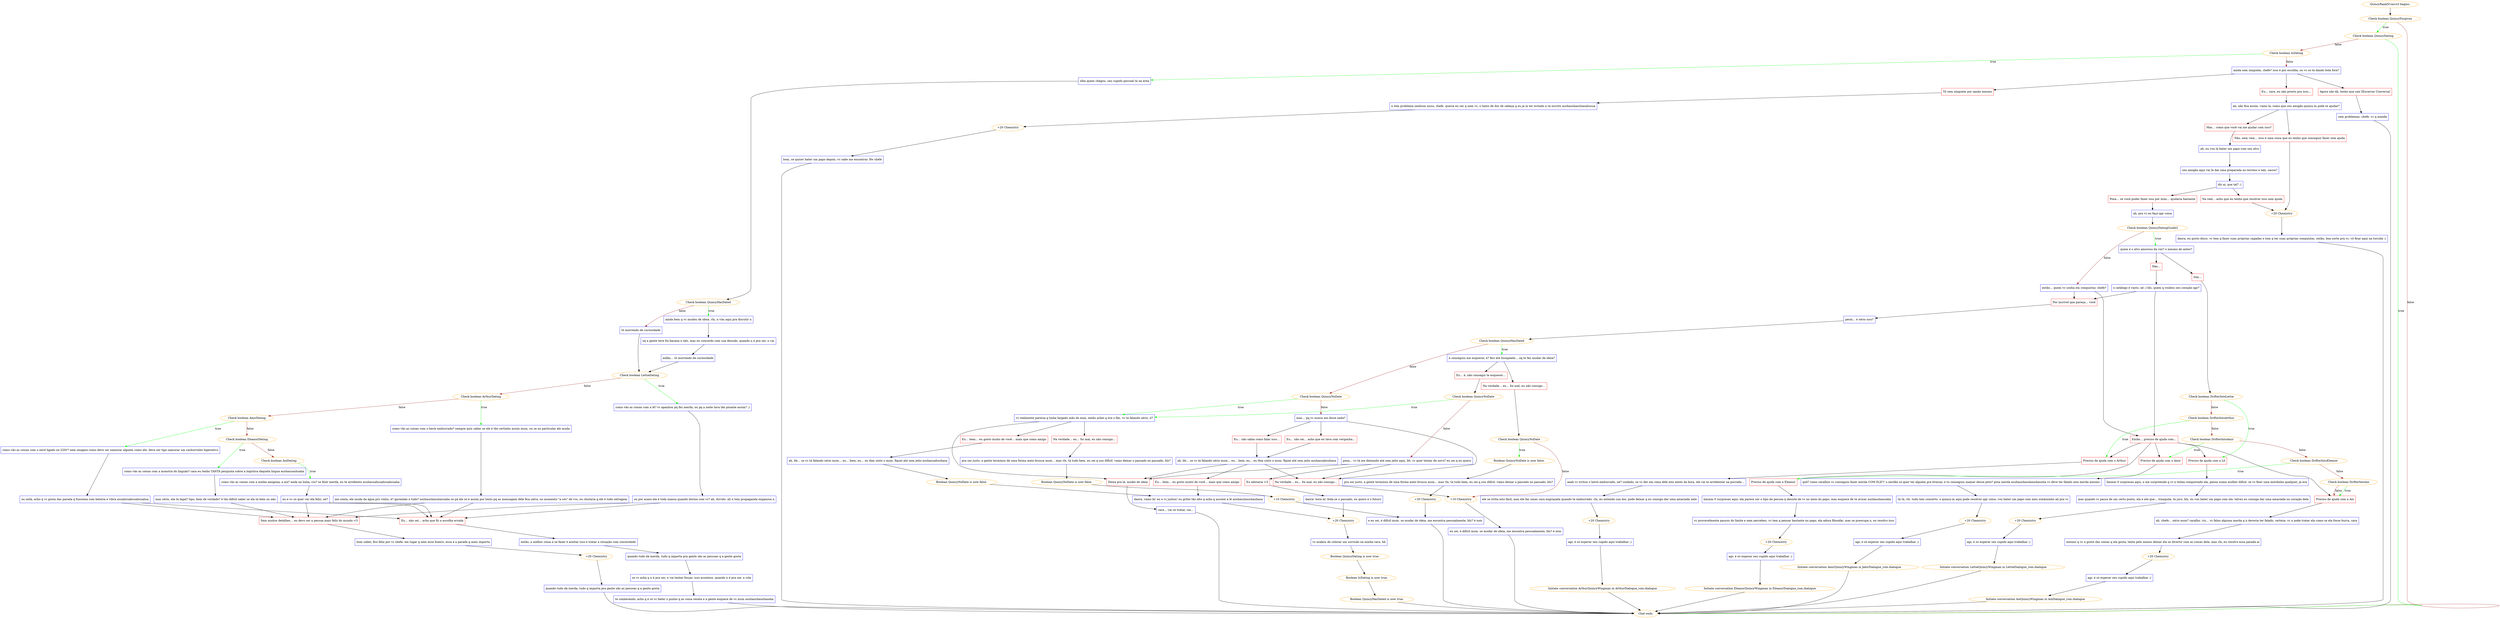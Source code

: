digraph {
	"QuincyRank5Convo3 begins." [color=orange];
		"QuincyRank5Convo3 begins." -> j2951068974;
	j2951068974 [label="Check boolean QuincyForgiven",color=orange];
		j2951068974 -> j3209672370 [label=true,color=green];
		j2951068974 -> "Chat ends." [label=false,color=brown];
	j3209672370 [label="Check boolean QuincyDating",color=orange];
		j3209672370 -> "Chat ends." [label=true,color=green];
		j3209672370 -> j4264167688 [label=false,color=brown];
	"Chat ends." [color=orange];
	j4264167688 [label="Check boolean IsDating",color=orange];
		j4264167688 -> j3651512836 [label=true,color=green];
		j4264167688 -> j3411418013 [label=false,color=brown];
	j3651512836 [label="olha quem chegou, seu cupido pessoal tá na área",shape=box,color=blue];
		j3651512836 -> j112189153;
	j3411418013 [label="ainda sem ninguém, chefe? isso é por escolha, ou vc só tá dando bola fora?",shape=box,color=blue];
		j3411418013 -> j1490983006;
		j3411418013 -> j3861656247;
		j3411418013 -> j3583678232;
	j112189153 [label="Check boolean QuincyHasDated",color=orange];
		j112189153 -> j3549271911 [label=true,color=green];
		j112189153 -> j499372971 [label=false,color=brown];
	j1490983006 [label="Tô sem ninguém por opção mesmo",shape=box,color=red];
		j1490983006 -> j3233911162;
	j3861656247 [label="Eu… cara, eu não presto pra isso…",shape=box,color=red];
		j3861656247 -> j3569934614;
	j3583678232 [label="Agora não dá, tenho que sair [Encerrar Conversa]",shape=box,color=red];
		j3583678232 -> j1197075305;
	j3549271911 [label="ainda bem q vc mudou de ideia. rlx, n vim aqui pra discutir n",shape=box,color=blue];
		j3549271911 -> j1963141516;
	j499372971 [label="tô morrendo de curiosidade",shape=box,color=blue];
		j499372971 -> j1775695868;
	j3233911162 [label="n tem problema nenhum nisso, chefe. queria eu ser q nem vc, o tanto de dor de cabeça q eu já ia ter evitado n tá escrito aushaushaushasahusua",shape=box,color=blue];
		j3233911162 -> j3954989120;
	j3569934614 [label="ah, não fica assim. vamo lá, como que seu amigão quincy-m pode te ajudar?",shape=box,color=blue];
		j3569934614 -> j302229077;
		j3569934614 -> j282881458;
	j1197075305 [label="sem problemas, chefe. vc q manda",shape=box,color=blue];
		j1197075305 -> "Chat ends.";
	j1963141516 [label="oq a gente teve foi bacana e tals, mas eu concordo com sua decisão. quando n é pra ser, n vai",shape=box,color=blue];
		j1963141516 -> j467171641;
	j1775695868 [label="Check boolean LettieDating",color=orange];
		j1775695868 -> j3813664097 [label=true,color=green];
		j1775695868 -> j3168842779 [label=false,color=brown];
	j3954989120 [label="+20 Chemistry",color=orange];
		j3954989120 -> j3274129550;
	j302229077 [label="Mas… como que você vai me ajudar com isso?",shape=box,color=red];
		j302229077 -> j353152911;
	j282881458 [label="Não, nem vem… isso é uma coisa que eu tenho que conseguir fazer sem ajuda",shape=box,color=red];
		j282881458 -> j470753478;
	j467171641 [label="enfim… tô morrendo de curiosidade",shape=box,color=blue];
		j467171641 -> j1775695868;
	j3813664097 [label="como vão as coisas com a lê? vc apanhou pq fez merda, ou pq a noite tava tão picante assim? ;)",shape=box,color=blue];
		j3813664097 -> j4119695210;
	j3168842779 [label="Check boolean ArthurDating",color=orange];
		j3168842779 -> j283478911 [label=true,color=green];
		j3168842779 -> j3271929692 [label=false,color=brown];
	j3274129550 [label="bom, se quiser bater um papo depois, vc sabe me encontrar. flw chefe",shape=box,color=blue];
		j3274129550 -> "Chat ends.";
	j353152911 [label="ah, eu vou lá bater um papo com seu alvo",shape=box,color=blue];
		j353152911 -> j1299478370;
	j470753478 [label="+20 Chemistry",color=orange];
		j470753478 -> j2827520749;
	j4119695210 [label="ou por acaso ela é toda mansa quando dorme com vc? ah, duvido. ali n tem propaganda enganosa n",shape=box,color=blue];
		j4119695210 -> j1376861716;
		j4119695210 -> j3148591422;
	j283478911 [label="como vão as coisas com o herói emburrado? sempre quis saber se ele é tão certinho assim msm, ou se no particular ele muda",shape=box,color=blue];
		j283478911 -> j547046827;
	j3271929692 [label="Check boolean AmirDating",color=orange];
		j3271929692 -> j2077181247 [label=true,color=green];
		j3271929692 -> j2641613073 [label=false,color=brown];
	j1299478370 [label="seu amigão aqui vai lá dar uma preparada no terreno e tals, sacou?",shape=box,color=blue];
		j1299478370 -> j3250364710;
	j2827520749 [label="daora, eu gosto disso. vc tem q fazer suas próprias cagadas e tem q ter suas próprias conquistas. então, boa sorte pra vc, vô ficar aqui na torcida :)",shape=box,color=blue];
		j2827520749 -> "Chat ends.";
	j1376861716 [label="Sem muitos detalhes… eu devo ser a pessoa mais feliz do mundo <3",shape=box,color=red];
		j1376861716 -> j3939955957;
	j3148591422 [label="Eu… não sei… acho que fiz a escolha errada",shape=box,color=red];
		j3148591422 -> j1852760954;
	j547046827 [label="me conta, ele muda da água pro vinho, é? garanhão e tudo? aushaushaushasuaha se pá ele só é assim por texto pq as mensagem dele fica salva. no momento \"a sós\" de vcs, eu chutaria q ele é todo selvagem",shape=box,color=blue];
		j547046827 -> j1376861716;
		j547046827 -> j3148591422;
	j2077181247 [label="como vão as coisas com o nerd ligado no 220v? nem imagino como deve ser namorar alguém como ele. deve ser tipo namorar um cachorrinho hiperativo",shape=box,color=blue];
		j2077181247 -> j2106897281;
	j2641613073 [label="Check boolean EleanorDating",color=orange];
		j2641613073 -> j977800401 [label=true,color=green];
		j2641613073 -> j2260982675 [label=false,color=brown];
	j3250364710 [label="diz aí, que tal? ;)",shape=box,color=blue];
		j3250364710 -> j2009436286;
		j3250364710 -> j3488482008;
	j3939955957 [label="bom saber, fico feliz por vc chefe. em lugar q nem esse bueiro, essa é a parada q mais importa",shape=box,color=blue];
		j3939955957 -> j2597766953;
	j1852760954 [label="então, a melhor coisa a se fazer é aceitar isso e tratar a situação com sinceridade",shape=box,color=blue];
		j1852760954 -> j2147621874;
	j2106897281 [label="ou seilá, acho q vc gosta das parada q funciona com bateria e vibra asuahsuahsuahsuahsa",shape=box,color=blue];
		j2106897281 -> j1376861716;
		j2106897281 -> j3148591422;
	j977800401 [label="como vão as coisas com a monstra do linguão? cara eu tenho TANTA pergunta sobre a logística daquela língua aushausauhsaha",shape=box,color=blue];
		j977800401 -> j2826290315;
	j2260982675 [label="Check boolean AoiDating",color=orange];
		j2260982675 -> j556220445 [label=true,color=green];
	j2009436286 [label="Poxa… se você puder fazer isso por mim… ajudaria bastante",shape=box,color=red];
		j2009436286 -> j3666802599;
	j3488482008 [label="Na real… acho que eu tenho que resolver isso sem ajuda",shape=box,color=red];
		j3488482008 -> j470753478;
	j2597766953 [label="+20 Chemistry",color=orange];
		j2597766953 -> j425441970;
	j2147621874 [label="quando tudo dá merda, tudo q importa pra gente são as pessoas q a gente gosta",shape=box,color=blue];
		j2147621874 -> j1614655548;
	j2826290315 [label="mas sério, ela tá legal? tipo, bem de verdade? é tão difícil saber se ela tá bem ou não",shape=box,color=blue];
		j2826290315 -> j1376861716;
		j2826290315 -> j3148591422;
	j556220445 [label="como vão as coisas com a minha amigona, a aoi? anda na linha, viu? se fizer merda, eu te arrebento asuhasuahsuahsuahsuaha",shape=box,color=blue];
		j556220445 -> j1529715762;
	j3666802599 [label="ah, pra vc eu faço qqr coisa",shape=box,color=blue];
		j3666802599 -> j2238688054;
	j425441970 [label="quando tudo dá merda, tudo q importa pra gente são as pessoas q a gente gosta",shape=box,color=blue];
		j425441970 -> "Chat ends.";
	j1614655548 [label="se vc acha q n é pra ser, n vai tentar forçar. isso acontece. quando n é pra ser, n rola",shape=box,color=blue];
		j1614655548 -> j3285616109;
	j1529715762 [label="eu e vc só quer ver ela feliz, né?",shape=box,color=blue];
		j1529715762 -> j1376861716;
		j1529715762 -> j3148591422;
	j2238688054 [label="Check boolean QuincyDatingGuide2",color=orange];
		j2238688054 -> j1095081424 [label=true,color=green];
		j2238688054 -> j2530708602 [label=false,color=brown];
	j3285616109 [label="te conhecendo, acho q é só vc bater o punho q as coisa reseta e a gente esquece de vc msm aushaushaushasaha",shape=box,color=blue];
		j3285616109 -> "Chat ends.";
	j1095081424 [label="quem é o alvo amoroso da vez? o mesmo de antes?",shape=box,color=blue];
		j1095081424 -> j3449098005;
		j1095081424 -> j1308019200;
	j2530708602 [label="então… quem vc sonha em conquistar, chefe?",shape=box,color=blue];
		j2530708602 -> j3025245755;
		j2530708602 -> j622859728;
	j3449098005 [label="Não…",shape=box,color=red];
		j3449098005 -> j3427626534;
	j1308019200 [label="Sim…",shape=box,color=red];
		j1308019200 -> j3198534615;
	j3025245755 [label="Então… preciso de ajuda com…",shape=box,color=red];
		j3025245755 -> j1945112316;
		j3025245755 -> j4104143387;
		j3025245755 -> j377433869;
		j3025245755 -> j3739191675;
		j3025245755 -> j2078488915;
	j622859728 [label="Por incrível que pareça… você",shape=box,color=red];
		j622859728 -> j169772350;
	j3427626534 [label="o catálogo é vasto, né ;) blz, quem q roubou seu coração agr?",shape=box,color=blue];
		j3427626534 -> j3025245755;
		j3427626534 -> j622859728;
	j3198534615 [label="Check boolean DrifterIntoLettie",color=orange];
		j3198534615 -> j1945112316 [label=true,color=green];
		j3198534615 -> j1481036599 [label=false,color=brown];
	j1945112316 [label="Preciso de ajuda com a Lê",shape=box,color=red];
		j1945112316 -> j1943066462;
	j4104143387 [label="Preciso de ajuda com o Arthur",shape=box,color=red];
		j4104143387 -> j2805728124;
	j377433869 [label="Preciso de ajuda com o Amir",shape=box,color=red];
		j377433869 -> j3545964544;
	j3739191675 [label="Preciso de ajuda com a Eleanor",shape=box,color=red];
		j3739191675 -> j4256317855;
	j2078488915 [label="Preciso de ajuda com a Aoi",shape=box,color=red];
		j2078488915 -> j4037974476;
	j169772350 [label="peraí… é sério isso?",shape=box,color=blue];
		j169772350 -> j2521049982;
	j1481036599 [label="Check boolean DrifterIntoArthur",color=orange];
		j1481036599 -> j4104143387 [label=true,color=green];
		j1481036599 -> j2762540437 [label=false,color=brown];
	j1943066462 [label="hmmm 0 surpresas aqui, n me surpreende q vc n tenha conquistado ela. pensa numa mulher difícil. se vc fizer uma merdinha qualquer, já era",shape=box,color=blue];
		j1943066462 -> j4159395340;
	j2805728124 [label="aaah vc irritou o herói emburrado, né? cuidado, se vc der em cima dele mto antes da hora, ele vai te arrebentar na porrada…",shape=box,color=blue];
		j2805728124 -> j857387273;
	j3545964544 [label="quê? como caralhos vc conseguiu fazer merda COM ELE?! o nerdão só quer ter alguém pra brincar, e tu conseguiu mamar desse jeito? puta merda asuhaushasuhaushausha vc deve ter falado mta merda mesmo",shape=box,color=blue];
		j3545964544 -> j3386878551;
	j4256317855 [label="hmmm 0 surpresas aqui. ela parece ser o tipo de pessoa q desiste de vc no meio do papo, mas esquece de te avisar aushaushausaha",shape=box,color=blue];
		j4256317855 -> j2167514803;
	j4037974476 [label="ah, chefe… sério msm? caralho, viu… vc falou alguma merda q n deveria ter falado, certeza. vc n pode tratar ela como se ela fosse burra, cara",shape=box,color=blue];
		j4037974476 -> j1202969315;
	j2521049982 [label="Check boolean QuincyHasDated",color=orange];
		j2521049982 -> j617890145 [label=true,color=green];
		j2521049982 -> j931455432 [label=false,color=brown];
	j2762540437 [label="Check boolean DrifterIntoAmir",color=orange];
		j2762540437 -> j377433869 [label=true,color=green];
		j2762540437 -> j18030657 [label=false,color=brown];
	j4159395340 [label="mas quando vc passa de um certo ponto, ela é até que… tranquila, te juro. blz, eu vou bater um papo com ela. talvez eu consiga dar uma amaciada no coração dela",shape=box,color=blue];
		j4159395340 -> j275398724;
	j857387273 [label="ele se irrita mto fácil, mas ele faz umas cara engraçada quando tá emburrado. rlx, eu entendo sua dor. pode deixar q eu consigo dar uma amaciada nele",shape=box,color=blue];
		j857387273 -> j1652808206;
	j3386878551 [label="tá tá, rlx. tudo tem conserto. o quincy-m aqui pode resolver qqr coisa. vou bater um papo com meu irmãozinho ali pra vc",shape=box,color=blue];
		j3386878551 -> j2954787887;
	j2167514803 [label="vc provavelmente passou do limite e nem percebeu. vc tem q pensar bastante no papo, ela adora filosofar. mas se preocupa n, eu resolvo isso",shape=box,color=blue];
		j2167514803 -> j3403589827;
	j1202969315 [label="mesmo q vc n goste das coisas q ela gosta, tenta pelo menos deixar ela se divertir com as coisas dela. mas rlx, eu resolvo essa parada aí",shape=box,color=blue];
		j1202969315 -> j2618897637;
	j617890145 [label="n conseguiu me esquecer, é? fico até lisonjeado… oq te fez mudar de ideia?",shape=box,color=blue];
		j617890145 -> j4080290706;
		j617890145 -> j3086041317;
	j931455432 [label="Check boolean QuincyNoDate",color=orange];
		j931455432 -> j3488772770 [label=true,color=green];
		j931455432 -> j3710866574 [label=false,color=brown];
	j18030657 [label="Check boolean DrifterIntoEleanor",color=orange];
		j18030657 -> j3739191675 [label=true,color=green];
		j18030657 -> j1008457125 [label=false,color=brown];
	j275398724 [label="+20 Chemistry",color=orange];
		j275398724 -> j3373771704;
	j1652808206 [label="+20 Chemistry",color=orange];
		j1652808206 -> j923823293;
	j2954787887 [label="+20 Chemistry",color=orange];
		j2954787887 -> j1857025813;
	j3403589827 [label="+20 Chemistry",color=orange];
		j3403589827 -> j2415963538;
	j2618897637 [label="+20 Chemistry",color=orange];
		j2618897637 -> j1729089987;
	j4080290706 [label="Eu… é, não consegui te esquecer…",shape=box,color=red];
		j4080290706 -> j459811191;
	j3086041317 [label="Na verdade… eu… foi mal, eu não consigo…",shape=box,color=red];
		j3086041317 -> j1812051425;
	j3488772770 [label="vc realmente parecia q tinha largado mão de mim, então achei q era o fim. vc tá falando sério, é?",shape=box,color=blue];
		j3488772770 -> j813738900;
		j3488772770 -> j3067821407;
		j3488772770 -> j2959361383;
	j3710866574 [label="mas… pq vc nunca me disse nada?",shape=box,color=blue];
		j3710866574 -> j383257679;
		j3710866574 -> j704500941;
		j3710866574 -> j1051955967;
	j1008457125 [label="Check boolean DrifterIntoAoi",color=orange];
		j1008457125 -> j2078488915 [label=true,color=green];
		j1008457125 -> j2078488915 [label=false,color=brown];
	j3373771704 [label="agr, é só esperar seu cupido aqui trabalhar ;)",shape=box,color=blue];
		j3373771704 -> "Initiate conversation LettieQuincyWingman in LettieDialogue_rom.dialogue";
	j923823293 [label="agr, é só esperar seu cupido aqui trabalhar ;)",shape=box,color=blue];
		j923823293 -> "Initiate conversation ArthurQuincyWingman in ArthurDialogue_rom.dialogue";
	j1857025813 [label="agr, é só esperar seu cupido aqui trabalhar ;)",shape=box,color=blue];
		j1857025813 -> "Initiate conversation AmirQuincyWingman in JabirDialogue_rom.dialogue";
	j2415963538 [label="agr, é só esperar seu cupido aqui trabalhar ;)",shape=box,color=blue];
		j2415963538 -> "Initiate conversation EleanorQuincyWingman in EleanorDialogue_rom.dialogue";
	j1729089987 [label="agr, é só esperar seu cupido aqui trabalhar ;)",shape=box,color=blue];
		j1729089987 -> "Initiate conversation AoiQuincyWingman in AoiDialogue_rom.dialogue";
	j459811191 [label="Check boolean QuincyNoDate",color=orange];
		j459811191 -> j3488772770 [label=true,color=green];
		j459811191 -> j2356258001 [label=false,color=brown];
	j1812051425 [label="Check boolean QuincyNoDate",color=orange];
		j1812051425 -> j1806071518 [label=true,color=green];
		j1812051425 -> j1522788228 [label=false,color=brown];
	j813738900 [label="Eu… bem… eu gosto muito de você… mais que como amigo",shape=box,color=red];
		j813738900 -> j3993862501;
	j3067821407 [label="Na verdade… eu… foi mal, eu não consigo…",shape=box,color=red];
		j3067821407 -> j2747886736;
	j2959361383 [label="Deixa pra lá, mudei de ideia",shape=box,color=red];
		j2959361383 -> j3986426616;
	j383257679 [label="Eu… não sei… acho que eu tava com vergonha…",shape=box,color=red];
		j383257679 -> j3187247220;
	j704500941 [label="Eu… não sabia como falar isso…",shape=box,color=red];
		j704500941 -> j3187247220;
	j1051955967 [label="Na verdade… eu… foi mal, eu não consigo…",shape=box,color=red];
		j1051955967 -> j1522788228;
	"Initiate conversation LettieQuincyWingman in LettieDialogue_rom.dialogue" [label="Initiate conversation LettieQuincyWingman in LettieDialogue_rom.dialogue",color=orange];
		"Initiate conversation LettieQuincyWingman in LettieDialogue_rom.dialogue" -> "Chat ends.";
	"Initiate conversation ArthurQuincyWingman in ArthurDialogue_rom.dialogue" [label="Initiate conversation ArthurQuincyWingman in ArthurDialogue_rom.dialogue",color=orange];
		"Initiate conversation ArthurQuincyWingman in ArthurDialogue_rom.dialogue" -> "Chat ends.";
	"Initiate conversation AmirQuincyWingman in JabirDialogue_rom.dialogue" [label="Initiate conversation AmirQuincyWingman in JabirDialogue_rom.dialogue",color=orange];
		"Initiate conversation AmirQuincyWingman in JabirDialogue_rom.dialogue" -> "Chat ends.";
	"Initiate conversation EleanorQuincyWingman in EleanorDialogue_rom.dialogue" [label="Initiate conversation EleanorQuincyWingman in EleanorDialogue_rom.dialogue",color=orange];
		"Initiate conversation EleanorQuincyWingman in EleanorDialogue_rom.dialogue" -> "Chat ends.";
	"Initiate conversation AoiQuincyWingman in AoiDialogue_rom.dialogue" [label="Initiate conversation AoiQuincyWingman in AoiDialogue_rom.dialogue",color=orange];
		"Initiate conversation AoiQuincyWingman in AoiDialogue_rom.dialogue" -> "Chat ends.";
	j2356258001 [label="poxa… vc tá me deixando até sem jeito aqui, bb. vc quer tentar de novo? eu sei q eu quero",shape=box,color=blue];
		j2356258001 -> j2736816342;
		j2356258001 -> j1051955967;
		j2356258001 -> j2959361383;
	j1806071518 [label="Boolean QuincyNoDate is now false.",color=orange];
		j1806071518 -> j2514306634;
	j1522788228 [label="+10 Chemistry",color=orange];
		j1522788228 -> j676478511;
	j3993862501 [label="ah, bb… se vc tá falando sério msm… eu… bem, eu… eu tbm sinto o msm. fiquei até sem jeito asuhasuahsuhasa",shape=box,color=blue];
		j3993862501 -> j252474546;
	j2747886736 [label="pra ser justo, a gente terminou de uma forma meio brusca msm… mas rlx, tá tudo bem, eu sei q sou difícil. vamo deixar o passado no passado, blz?",shape=box,color=blue];
		j2747886736 -> j2422484126;
	j3986426616 [label="cara… vai se tratar, vai…",shape=box,color=blue];
		j3986426616 -> "Chat ends.";
	j3187247220 [label="ah, bb… se vc tá falando sério msm… eu… bem, eu… eu tbm sinto o msm. fiquei até sem jeito asuhasuahsuhasa",shape=box,color=blue];
		j3187247220 -> j2581001451;
		j3187247220 -> j1051955967;
		j3187247220 -> j2959361383;
	j2736816342 [label="Eu adoraria <3",shape=box,color=red];
		j2736816342 -> j1951402166;
	j2514306634 [label="pra ser justo, a gente terminou de uma forma meio brusca msm… mas rlx, tá tudo bem, eu sei q sou difícil. vamo deixar o passado no passado, blz?",shape=box,color=blue];
		j2514306634 -> j1217535778;
	j676478511 [label="eu sei, é difícil msm. se mudar de ideia, me encontra pessoalmente, blz? é nois",shape=box,color=blue];
		j676478511 -> "Chat ends.";
	j252474546 [label="Boolean QuincyNoDate is now false.",color=orange];
		j252474546 -> j1088819835;
	j2422484126 [label="Boolean QuincyNoDate is now false.",color=orange];
		j2422484126 -> j138758896;
	j2581001451 [label="Eu… bem… eu gosto muito de você… mais que como amigo",shape=box,color=red];
		j2581001451 -> j1088819835;
	j1951402166 [label="daora! bora lá! foda-se o passado, eu quero é o futuro",shape=box,color=blue];
		j1951402166 -> j3281909351;
	j1217535778 [label="+20 Chemistry",color=orange];
		j1217535778 -> j183407242;
	j1088819835 [label="daora, vamo lá! eu e vc juntos! eu gritei tão alto q acho q assutei a lê aushaushaushauhasa",shape=box,color=blue];
		j1088819835 -> j3281909351;
	j138758896 [label="+10 Chemistry",color=orange];
		j138758896 -> j183407242;
	j3281909351 [label="+20 Chemistry",color=orange];
		j3281909351 -> j3753746801;
	j183407242 [label="e eu sei, é difícil msm. se mudar de ideia, me encontra pessoalmente, blz? é nois",shape=box,color=blue];
		j183407242 -> "Chat ends.";
	j3753746801 [label="vc acabou de colocar um sorrisão na minha cara, bb",shape=box,color=blue];
		j3753746801 -> j505928050;
	j505928050 [label="Boolean QuincyDating is now true.",color=orange];
		j505928050 -> j2476452017;
	j2476452017 [label="Boolean IsDating is now true.",color=orange];
		j2476452017 -> j2730872079;
	j2730872079 [label="Boolean QuincyHasDated is now true.",color=orange];
		j2730872079 -> "Chat ends.";
}